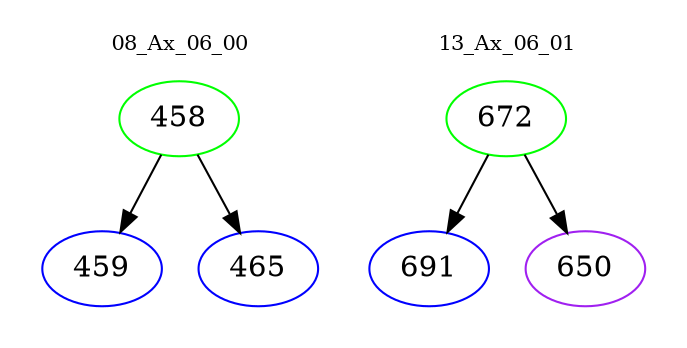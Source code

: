 digraph{
subgraph cluster_0 {
color = white
label = "08_Ax_06_00";
fontsize=10;
T0_458 [label="458", color="green"]
T0_458 -> T0_459 [color="black"]
T0_459 [label="459", color="blue"]
T0_458 -> T0_465 [color="black"]
T0_465 [label="465", color="blue"]
}
subgraph cluster_1 {
color = white
label = "13_Ax_06_01";
fontsize=10;
T1_672 [label="672", color="green"]
T1_672 -> T1_691 [color="black"]
T1_691 [label="691", color="blue"]
T1_672 -> T1_650 [color="black"]
T1_650 [label="650", color="purple"]
}
}
